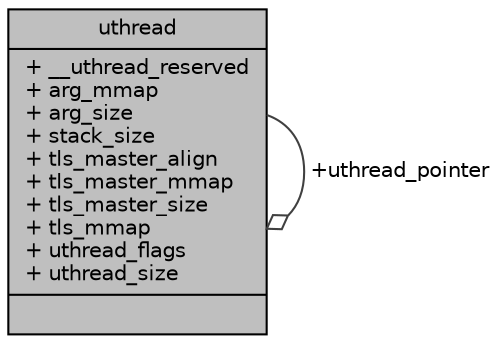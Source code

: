 digraph "uthread"
{
 // LATEX_PDF_SIZE
  edge [fontname="Helvetica",fontsize="10",labelfontname="Helvetica",labelfontsize="10"];
  node [fontname="Helvetica",fontsize="10",shape=record];
  Node1 [label="{uthread\n|+ __uthread_reserved\l+ arg_mmap\l+ arg_size\l+ stack_size\l+ tls_master_align\l+ tls_master_mmap\l+ tls_master_size\l+ tls_mmap\l+ uthread_flags\l+ uthread_size\l|}",height=0.2,width=0.4,color="black", fillcolor="grey75", style="filled", fontcolor="black",tooltip=" "];
  Node1 -> Node1 [color="grey25",fontsize="10",style="solid",label=" +uthread_pointer" ,arrowhead="odiamond",fontname="Helvetica"];
}
